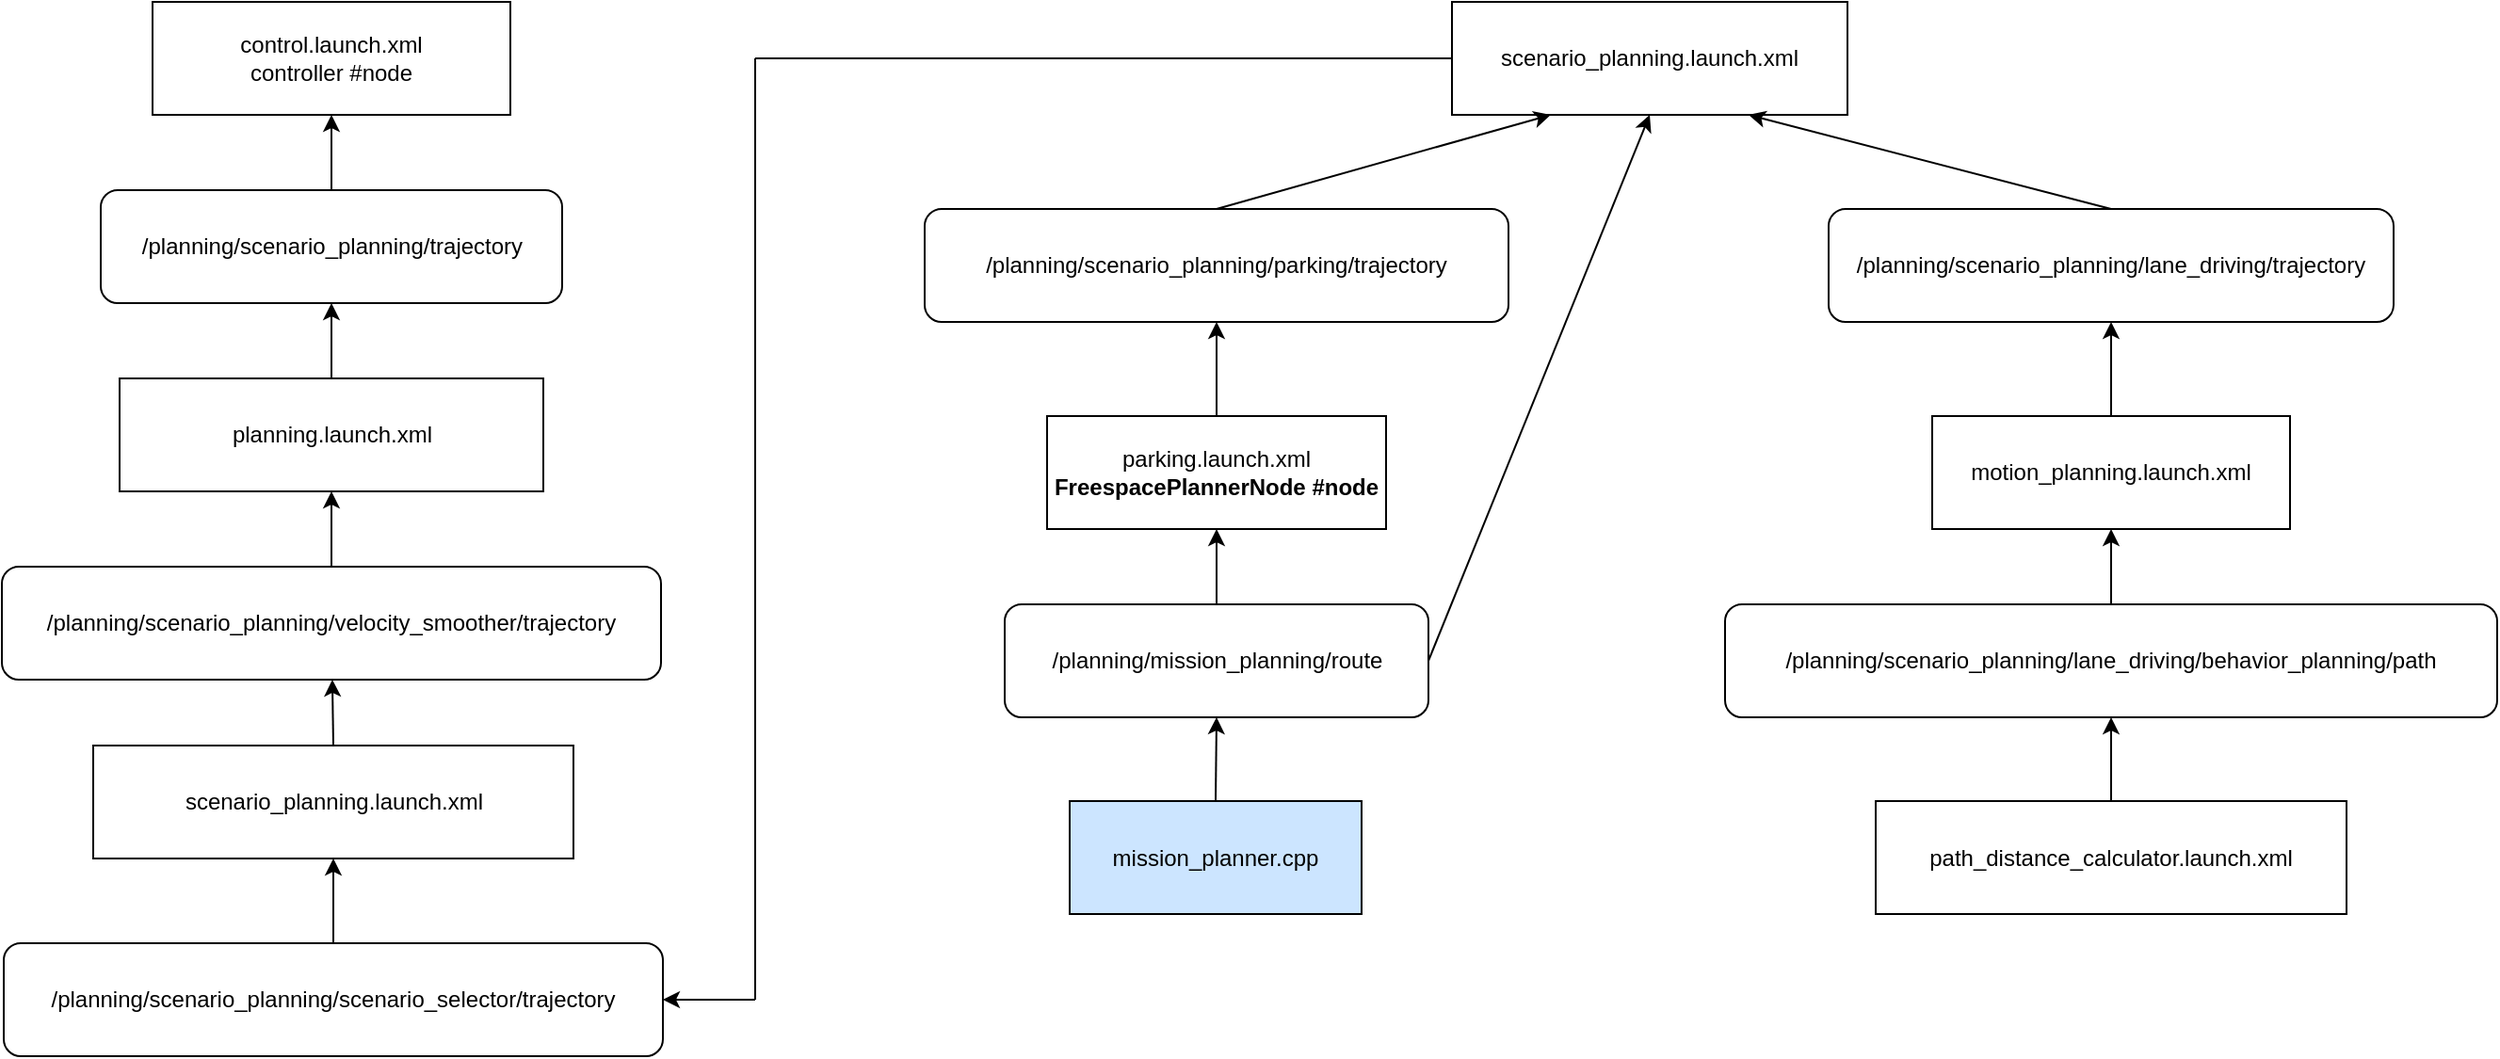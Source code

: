 <mxfile version="24.7.17">
  <diagram name="第 1 页" id="F0U17MeTJ9vAIsxRNDrd">
    <mxGraphModel dx="1355" dy="665" grid="1" gridSize="10" guides="1" tooltips="1" connect="1" arrows="1" fold="1" page="1" pageScale="1" pageWidth="827" pageHeight="1169" math="0" shadow="0">
      <root>
        <mxCell id="0" />
        <mxCell id="1" parent="0" />
        <mxCell id="fdqubBedCS-_cA7VgkMp-2" value="/planning/scenario_planning/trajectory" style="rounded=1;whiteSpace=wrap;html=1;" parent="1" vertex="1">
          <mxGeometry x="272.5" y="260" width="245" height="60" as="geometry" />
        </mxCell>
        <mxCell id="fdqubBedCS-_cA7VgkMp-3" value="control.launch.xml&lt;div&gt;controller #node&lt;/div&gt;" style="rounded=0;whiteSpace=wrap;html=1;" parent="1" vertex="1">
          <mxGeometry x="300" y="160" width="190" height="60" as="geometry" />
        </mxCell>
        <mxCell id="fdqubBedCS-_cA7VgkMp-4" value="" style="endArrow=classic;html=1;rounded=0;exitX=0.5;exitY=0;exitDx=0;exitDy=0;entryX=0.5;entryY=1;entryDx=0;entryDy=0;" parent="1" source="fdqubBedCS-_cA7VgkMp-2" target="fdqubBedCS-_cA7VgkMp-3" edge="1">
          <mxGeometry width="50" height="50" relative="1" as="geometry">
            <mxPoint x="380" y="420" as="sourcePoint" />
            <mxPoint x="430" y="370" as="targetPoint" />
          </mxGeometry>
        </mxCell>
        <mxCell id="fdqubBedCS-_cA7VgkMp-5" value="/planning/scenario_planning/velocity_smoother/trajectory" style="rounded=1;whiteSpace=wrap;html=1;" parent="1" vertex="1">
          <mxGeometry x="220" y="460" width="350" height="60" as="geometry" />
        </mxCell>
        <mxCell id="fdqubBedCS-_cA7VgkMp-7" value="planning.launch.xml" style="rounded=0;whiteSpace=wrap;html=1;" parent="1" vertex="1">
          <mxGeometry x="282.5" y="360" width="225" height="60" as="geometry" />
        </mxCell>
        <mxCell id="fdqubBedCS-_cA7VgkMp-8" value="scenario_planning.launch.xml" style="rounded=0;whiteSpace=wrap;html=1;" parent="1" vertex="1">
          <mxGeometry x="268.5" y="555" width="255" height="60" as="geometry" />
        </mxCell>
        <mxCell id="fdqubBedCS-_cA7VgkMp-9" value="&lt;span style=&quot;font-size: 12px;&quot;&gt;/planning/scenario_planning/scenario_selector/trajectory&lt;/span&gt;" style="rounded=1;whiteSpace=wrap;html=1;" parent="1" vertex="1">
          <mxGeometry x="221" y="660" width="350" height="60" as="geometry" />
        </mxCell>
        <mxCell id="fdqubBedCS-_cA7VgkMp-10" value="scenario_planning.launch.xml" style="rounded=0;whiteSpace=wrap;html=1;" parent="1" vertex="1">
          <mxGeometry x="990" y="160" width="210" height="60" as="geometry" />
        </mxCell>
        <mxCell id="fdqubBedCS-_cA7VgkMp-11" value="&lt;span style=&quot;font-size: 12px;&quot;&gt;/planning/scenario_planning/parking/trajectory&lt;/span&gt;" style="rounded=1;whiteSpace=wrap;html=1;" parent="1" vertex="1">
          <mxGeometry x="710" y="270" width="310" height="60" as="geometry" />
        </mxCell>
        <mxCell id="fdqubBedCS-_cA7VgkMp-12" value="&lt;span style=&quot;font-size: 12px;&quot;&gt;/planning/scenario_planning/lane_driving/trajectory&lt;/span&gt;" style="rounded=1;whiteSpace=wrap;html=1;" parent="1" vertex="1">
          <mxGeometry x="1190" y="270" width="300" height="60" as="geometry" />
        </mxCell>
        <mxCell id="fdqubBedCS-_cA7VgkMp-13" value="" style="endArrow=none;html=1;rounded=0;entryX=0;entryY=0.5;entryDx=0;entryDy=0;" parent="1" target="fdqubBedCS-_cA7VgkMp-10" edge="1">
          <mxGeometry width="50" height="50" relative="1" as="geometry">
            <mxPoint x="620" y="190" as="sourcePoint" />
            <mxPoint x="700" y="170" as="targetPoint" />
          </mxGeometry>
        </mxCell>
        <mxCell id="fdqubBedCS-_cA7VgkMp-15" value="" style="endArrow=none;html=1;rounded=0;" parent="1" edge="1">
          <mxGeometry width="50" height="50" relative="1" as="geometry">
            <mxPoint x="620" y="690" as="sourcePoint" />
            <mxPoint x="620" y="190" as="targetPoint" />
          </mxGeometry>
        </mxCell>
        <mxCell id="fdqubBedCS-_cA7VgkMp-16" value="" style="endArrow=classic;html=1;rounded=0;entryX=1;entryY=0.5;entryDx=0;entryDy=0;" parent="1" target="fdqubBedCS-_cA7VgkMp-9" edge="1">
          <mxGeometry width="50" height="50" relative="1" as="geometry">
            <mxPoint x="620" y="690" as="sourcePoint" />
            <mxPoint x="720" y="720" as="targetPoint" />
          </mxGeometry>
        </mxCell>
        <mxCell id="fdqubBedCS-_cA7VgkMp-17" value="" style="endArrow=classic;html=1;rounded=0;exitX=0.5;exitY=0;exitDx=0;exitDy=0;entryX=0.25;entryY=1;entryDx=0;entryDy=0;" parent="1" source="fdqubBedCS-_cA7VgkMp-11" target="fdqubBedCS-_cA7VgkMp-10" edge="1">
          <mxGeometry width="50" height="50" relative="1" as="geometry">
            <mxPoint x="870" y="260" as="sourcePoint" />
            <mxPoint x="920" y="210" as="targetPoint" />
          </mxGeometry>
        </mxCell>
        <mxCell id="fdqubBedCS-_cA7VgkMp-18" value="" style="endArrow=classic;html=1;rounded=0;exitX=0.5;exitY=0;exitDx=0;exitDy=0;entryX=0.75;entryY=1;entryDx=0;entryDy=0;" parent="1" source="fdqubBedCS-_cA7VgkMp-12" target="fdqubBedCS-_cA7VgkMp-10" edge="1">
          <mxGeometry width="50" height="50" relative="1" as="geometry">
            <mxPoint x="1120" y="380" as="sourcePoint" />
            <mxPoint x="1170" y="330" as="targetPoint" />
          </mxGeometry>
        </mxCell>
        <mxCell id="fdqubBedCS-_cA7VgkMp-19" value="parking.launch.xml&lt;div&gt;&lt;b&gt;FreespacePlannerNode #node&lt;/b&gt;&lt;/div&gt;" style="rounded=0;whiteSpace=wrap;html=1;fillColor=#FFFFFF;" parent="1" vertex="1">
          <mxGeometry x="775" y="380" width="180" height="60" as="geometry" />
        </mxCell>
        <mxCell id="fdqubBedCS-_cA7VgkMp-20" value="motion_planning.launch.xml" style="rounded=0;whiteSpace=wrap;html=1;" parent="1" vertex="1">
          <mxGeometry x="1245" y="380" width="190" height="60" as="geometry" />
        </mxCell>
        <mxCell id="fdqubBedCS-_cA7VgkMp-21" value="/planning/mission_planning/route" style="rounded=1;whiteSpace=wrap;html=1;fillColor=#FFFFFF;" parent="1" vertex="1">
          <mxGeometry x="752.5" y="480" width="225" height="60" as="geometry" />
        </mxCell>
        <mxCell id="fdqubBedCS-_cA7VgkMp-22" value="/planning/scenario_planning/lane_driving/behavior_planning/path" style="rounded=1;whiteSpace=wrap;html=1;" parent="1" vertex="1">
          <mxGeometry x="1135" y="480" width="410" height="60" as="geometry" />
        </mxCell>
        <mxCell id="fdqubBedCS-_cA7VgkMp-23" value="path_distance_calculator.launch.xml" style="rounded=0;whiteSpace=wrap;html=1;" parent="1" vertex="1">
          <mxGeometry x="1215" y="584.5" width="250" height="60" as="geometry" />
        </mxCell>
        <mxCell id="fdqubBedCS-_cA7VgkMp-24" value="" style="endArrow=classic;html=1;rounded=0;exitX=0.5;exitY=0;exitDx=0;exitDy=0;" parent="1" source="fdqubBedCS-_cA7VgkMp-19" target="fdqubBedCS-_cA7VgkMp-11" edge="1">
          <mxGeometry width="50" height="50" relative="1" as="geometry">
            <mxPoint x="1030" y="430" as="sourcePoint" />
            <mxPoint x="1080" y="380" as="targetPoint" />
          </mxGeometry>
        </mxCell>
        <mxCell id="fdqubBedCS-_cA7VgkMp-25" value="" style="endArrow=classic;html=1;rounded=0;exitX=0.5;exitY=0;exitDx=0;exitDy=0;entryX=0.5;entryY=1;entryDx=0;entryDy=0;" parent="1" source="fdqubBedCS-_cA7VgkMp-21" target="fdqubBedCS-_cA7VgkMp-19" edge="1">
          <mxGeometry width="50" height="50" relative="1" as="geometry">
            <mxPoint x="980" y="470" as="sourcePoint" />
            <mxPoint x="1030" y="420" as="targetPoint" />
          </mxGeometry>
        </mxCell>
        <mxCell id="fdqubBedCS-_cA7VgkMp-26" value="" style="endArrow=classic;html=1;rounded=0;exitX=0.5;exitY=0;exitDx=0;exitDy=0;entryX=0.5;entryY=1;entryDx=0;entryDy=0;" parent="1" source="fdqubBedCS-_cA7VgkMp-20" target="fdqubBedCS-_cA7VgkMp-12" edge="1">
          <mxGeometry width="50" height="50" relative="1" as="geometry">
            <mxPoint x="1160" y="420" as="sourcePoint" />
            <mxPoint x="1210" y="370" as="targetPoint" />
          </mxGeometry>
        </mxCell>
        <mxCell id="fdqubBedCS-_cA7VgkMp-27" value="" style="endArrow=classic;html=1;rounded=0;exitX=0.5;exitY=0;exitDx=0;exitDy=0;entryX=0.5;entryY=1;entryDx=0;entryDy=0;" parent="1" source="fdqubBedCS-_cA7VgkMp-22" target="fdqubBedCS-_cA7VgkMp-20" edge="1">
          <mxGeometry width="50" height="50" relative="1" as="geometry">
            <mxPoint x="1020" y="480" as="sourcePoint" />
            <mxPoint x="1070" y="430" as="targetPoint" />
          </mxGeometry>
        </mxCell>
        <mxCell id="fdqubBedCS-_cA7VgkMp-28" value="" style="endArrow=classic;html=1;rounded=0;exitX=0.5;exitY=0;exitDx=0;exitDy=0;entryX=0.5;entryY=1;entryDx=0;entryDy=0;" parent="1" source="fdqubBedCS-_cA7VgkMp-23" target="fdqubBedCS-_cA7VgkMp-22" edge="1">
          <mxGeometry width="50" height="50" relative="1" as="geometry">
            <mxPoint x="1000" y="640" as="sourcePoint" />
            <mxPoint x="1050" y="590" as="targetPoint" />
          </mxGeometry>
        </mxCell>
        <mxCell id="fdqubBedCS-_cA7VgkMp-29" value="" style="endArrow=classic;html=1;rounded=0;exitX=0.5;exitY=0;exitDx=0;exitDy=0;entryX=0.5;entryY=1;entryDx=0;entryDy=0;" parent="1" source="fdqubBedCS-_cA7VgkMp-9" target="fdqubBedCS-_cA7VgkMp-8" edge="1">
          <mxGeometry width="50" height="50" relative="1" as="geometry">
            <mxPoint x="430" y="660" as="sourcePoint" />
            <mxPoint x="480" y="610" as="targetPoint" />
          </mxGeometry>
        </mxCell>
        <mxCell id="fdqubBedCS-_cA7VgkMp-30" value="" style="endArrow=classic;html=1;rounded=0;exitX=0.5;exitY=0;exitDx=0;exitDy=0;" parent="1" source="fdqubBedCS-_cA7VgkMp-8" target="fdqubBedCS-_cA7VgkMp-5" edge="1">
          <mxGeometry width="50" height="50" relative="1" as="geometry">
            <mxPoint x="150" y="560" as="sourcePoint" />
            <mxPoint x="200" y="510" as="targetPoint" />
          </mxGeometry>
        </mxCell>
        <mxCell id="fdqubBedCS-_cA7VgkMp-31" value="" style="endArrow=classic;html=1;rounded=0;exitX=0.5;exitY=0;exitDx=0;exitDy=0;entryX=0.5;entryY=1;entryDx=0;entryDy=0;" parent="1" source="fdqubBedCS-_cA7VgkMp-5" target="fdqubBedCS-_cA7VgkMp-7" edge="1">
          <mxGeometry width="50" height="50" relative="1" as="geometry">
            <mxPoint x="280" y="470" as="sourcePoint" />
            <mxPoint x="330" y="420" as="targetPoint" />
          </mxGeometry>
        </mxCell>
        <mxCell id="fdqubBedCS-_cA7VgkMp-32" value="" style="endArrow=classic;html=1;rounded=0;exitX=0.5;exitY=0;exitDx=0;exitDy=0;entryX=0.5;entryY=1;entryDx=0;entryDy=0;" parent="1" source="fdqubBedCS-_cA7VgkMp-7" target="fdqubBedCS-_cA7VgkMp-2" edge="1">
          <mxGeometry width="50" height="50" relative="1" as="geometry">
            <mxPoint x="130" y="430" as="sourcePoint" />
            <mxPoint x="180" y="380" as="targetPoint" />
          </mxGeometry>
        </mxCell>
        <mxCell id="fdqubBedCS-_cA7VgkMp-34" value="" style="endArrow=classic;html=1;rounded=0;exitX=1;exitY=0.5;exitDx=0;exitDy=0;entryX=0.5;entryY=1;entryDx=0;entryDy=0;" parent="1" source="fdqubBedCS-_cA7VgkMp-21" target="fdqubBedCS-_cA7VgkMp-10" edge="1">
          <mxGeometry width="50" height="50" relative="1" as="geometry">
            <mxPoint x="1040" y="450" as="sourcePoint" />
            <mxPoint x="1090" y="400" as="targetPoint" />
          </mxGeometry>
        </mxCell>
        <mxCell id="fdqubBedCS-_cA7VgkMp-35" value="mission_planner.cpp" style="rounded=0;whiteSpace=wrap;html=1;fillColor=#CCE5FF;" parent="1" vertex="1">
          <mxGeometry x="787" y="584.5" width="155" height="60" as="geometry" />
        </mxCell>
        <mxCell id="fdqubBedCS-_cA7VgkMp-36" value="" style="endArrow=classic;html=1;rounded=0;exitX=0.5;exitY=0;exitDx=0;exitDy=0;entryX=0.5;entryY=1;entryDx=0;entryDy=0;" parent="1" source="fdqubBedCS-_cA7VgkMp-35" target="fdqubBedCS-_cA7VgkMp-21" edge="1">
          <mxGeometry width="50" height="50" relative="1" as="geometry">
            <mxPoint x="660" y="800" as="sourcePoint" />
            <mxPoint x="710" y="750" as="targetPoint" />
          </mxGeometry>
        </mxCell>
      </root>
    </mxGraphModel>
  </diagram>
</mxfile>
